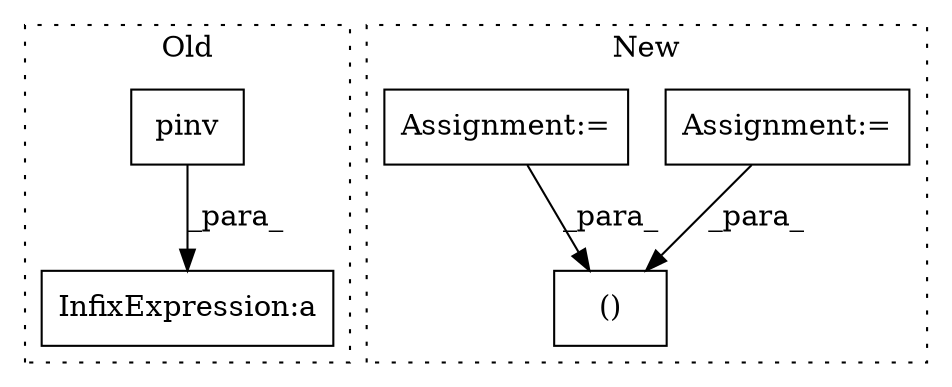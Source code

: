 digraph G {
subgraph cluster0 {
1 [label="pinv" a="32" s="7447,7453" l="5,1" shape="box"];
3 [label="InfixExpression:a" a="27" s="7454" l="3" shape="box"];
label = "Old";
style="dotted";
}
subgraph cluster1 {
2 [label="()" a="106" s="9172" l="33" shape="box"];
4 [label="Assignment:=" a="7" s="7586" l="11" shape="box"];
5 [label="Assignment:=" a="7" s="7607" l="9" shape="box"];
label = "New";
style="dotted";
}
1 -> 3 [label="_para_"];
4 -> 2 [label="_para_"];
5 -> 2 [label="_para_"];
}